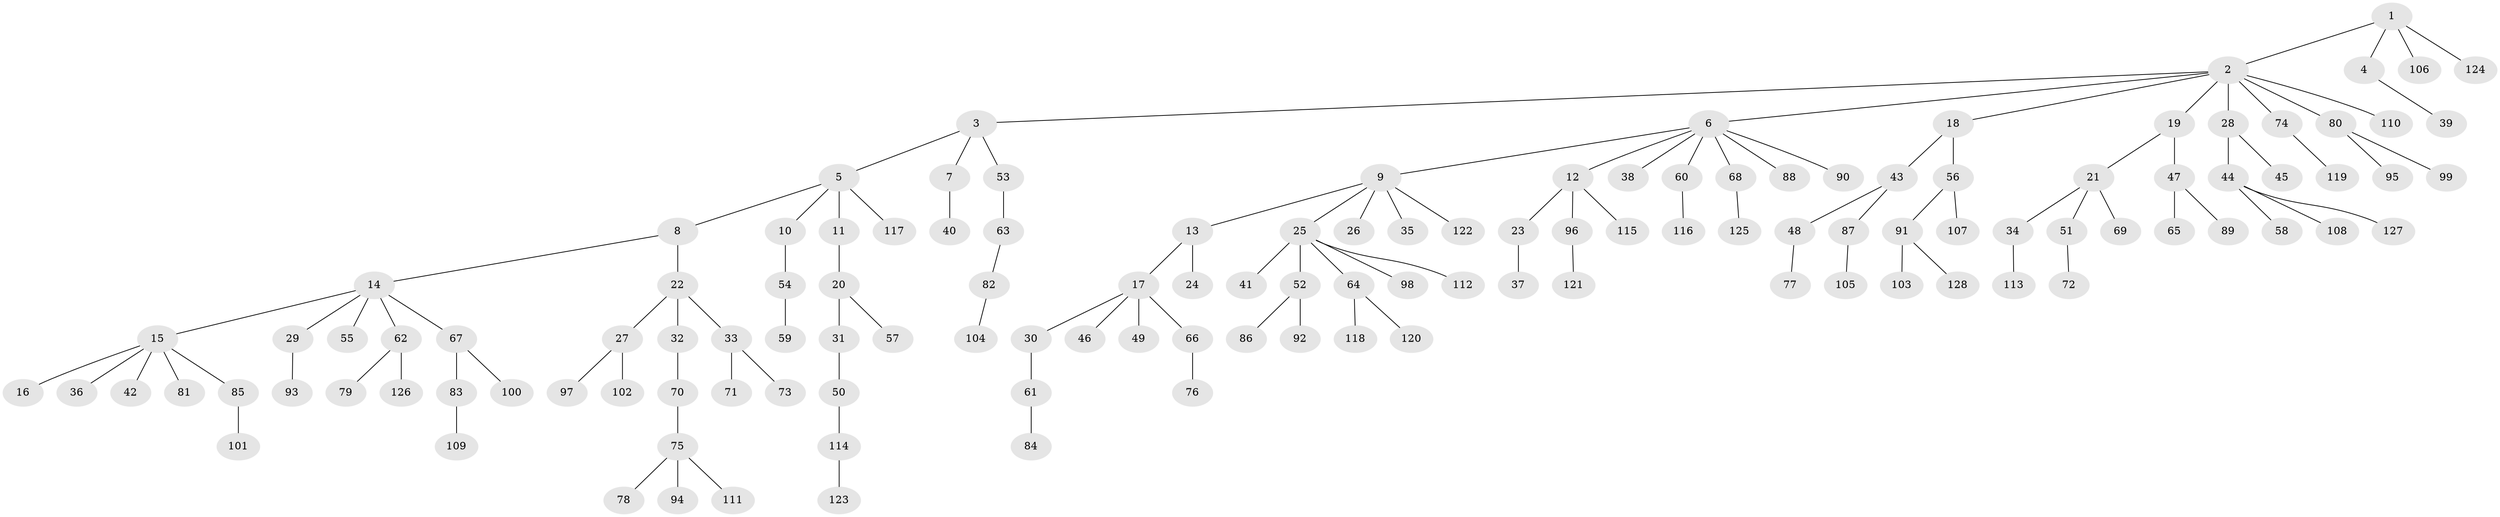 // coarse degree distribution, {2: 0.2236842105263158, 1: 0.6710526315789473, 10: 0.013157894736842105, 4: 0.05263157894736842, 3: 0.013157894736842105, 6: 0.013157894736842105, 30: 0.013157894736842105}
// Generated by graph-tools (version 1.1) at 2025/56/03/04/25 21:56:09]
// undirected, 128 vertices, 127 edges
graph export_dot {
graph [start="1"]
  node [color=gray90,style=filled];
  1;
  2;
  3;
  4;
  5;
  6;
  7;
  8;
  9;
  10;
  11;
  12;
  13;
  14;
  15;
  16;
  17;
  18;
  19;
  20;
  21;
  22;
  23;
  24;
  25;
  26;
  27;
  28;
  29;
  30;
  31;
  32;
  33;
  34;
  35;
  36;
  37;
  38;
  39;
  40;
  41;
  42;
  43;
  44;
  45;
  46;
  47;
  48;
  49;
  50;
  51;
  52;
  53;
  54;
  55;
  56;
  57;
  58;
  59;
  60;
  61;
  62;
  63;
  64;
  65;
  66;
  67;
  68;
  69;
  70;
  71;
  72;
  73;
  74;
  75;
  76;
  77;
  78;
  79;
  80;
  81;
  82;
  83;
  84;
  85;
  86;
  87;
  88;
  89;
  90;
  91;
  92;
  93;
  94;
  95;
  96;
  97;
  98;
  99;
  100;
  101;
  102;
  103;
  104;
  105;
  106;
  107;
  108;
  109;
  110;
  111;
  112;
  113;
  114;
  115;
  116;
  117;
  118;
  119;
  120;
  121;
  122;
  123;
  124;
  125;
  126;
  127;
  128;
  1 -- 2;
  1 -- 4;
  1 -- 106;
  1 -- 124;
  2 -- 3;
  2 -- 6;
  2 -- 18;
  2 -- 19;
  2 -- 28;
  2 -- 74;
  2 -- 80;
  2 -- 110;
  3 -- 5;
  3 -- 7;
  3 -- 53;
  4 -- 39;
  5 -- 8;
  5 -- 10;
  5 -- 11;
  5 -- 117;
  6 -- 9;
  6 -- 12;
  6 -- 38;
  6 -- 60;
  6 -- 68;
  6 -- 88;
  6 -- 90;
  7 -- 40;
  8 -- 14;
  8 -- 22;
  9 -- 13;
  9 -- 25;
  9 -- 26;
  9 -- 35;
  9 -- 122;
  10 -- 54;
  11 -- 20;
  12 -- 23;
  12 -- 96;
  12 -- 115;
  13 -- 17;
  13 -- 24;
  14 -- 15;
  14 -- 29;
  14 -- 55;
  14 -- 62;
  14 -- 67;
  15 -- 16;
  15 -- 36;
  15 -- 42;
  15 -- 81;
  15 -- 85;
  17 -- 30;
  17 -- 46;
  17 -- 49;
  17 -- 66;
  18 -- 43;
  18 -- 56;
  19 -- 21;
  19 -- 47;
  20 -- 31;
  20 -- 57;
  21 -- 34;
  21 -- 51;
  21 -- 69;
  22 -- 27;
  22 -- 32;
  22 -- 33;
  23 -- 37;
  25 -- 41;
  25 -- 52;
  25 -- 64;
  25 -- 98;
  25 -- 112;
  27 -- 97;
  27 -- 102;
  28 -- 44;
  28 -- 45;
  29 -- 93;
  30 -- 61;
  31 -- 50;
  32 -- 70;
  33 -- 71;
  33 -- 73;
  34 -- 113;
  43 -- 48;
  43 -- 87;
  44 -- 58;
  44 -- 108;
  44 -- 127;
  47 -- 65;
  47 -- 89;
  48 -- 77;
  50 -- 114;
  51 -- 72;
  52 -- 86;
  52 -- 92;
  53 -- 63;
  54 -- 59;
  56 -- 91;
  56 -- 107;
  60 -- 116;
  61 -- 84;
  62 -- 79;
  62 -- 126;
  63 -- 82;
  64 -- 118;
  64 -- 120;
  66 -- 76;
  67 -- 83;
  67 -- 100;
  68 -- 125;
  70 -- 75;
  74 -- 119;
  75 -- 78;
  75 -- 94;
  75 -- 111;
  80 -- 95;
  80 -- 99;
  82 -- 104;
  83 -- 109;
  85 -- 101;
  87 -- 105;
  91 -- 103;
  91 -- 128;
  96 -- 121;
  114 -- 123;
}

